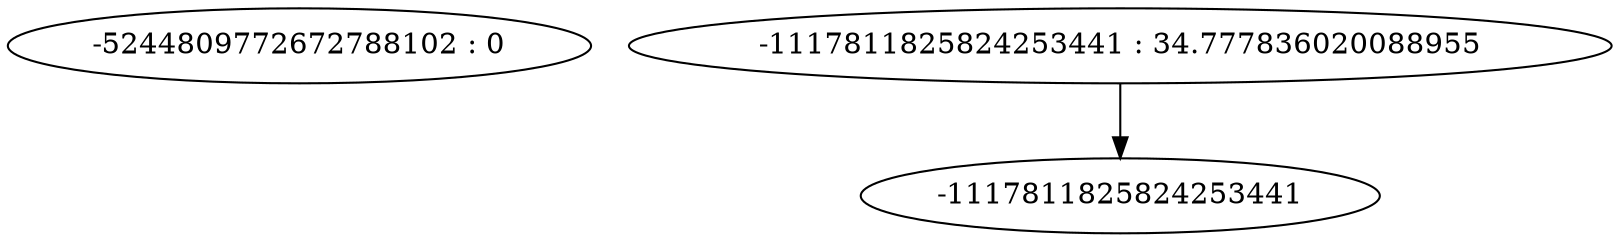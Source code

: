 digraph "plots/tree_15.dot" {
	0 [label="-5244809772672788102 : 0"]
	1 [label="-1117811825824253441 : 34.777836020088955"]
	1 -> -1117811825824253441
}
